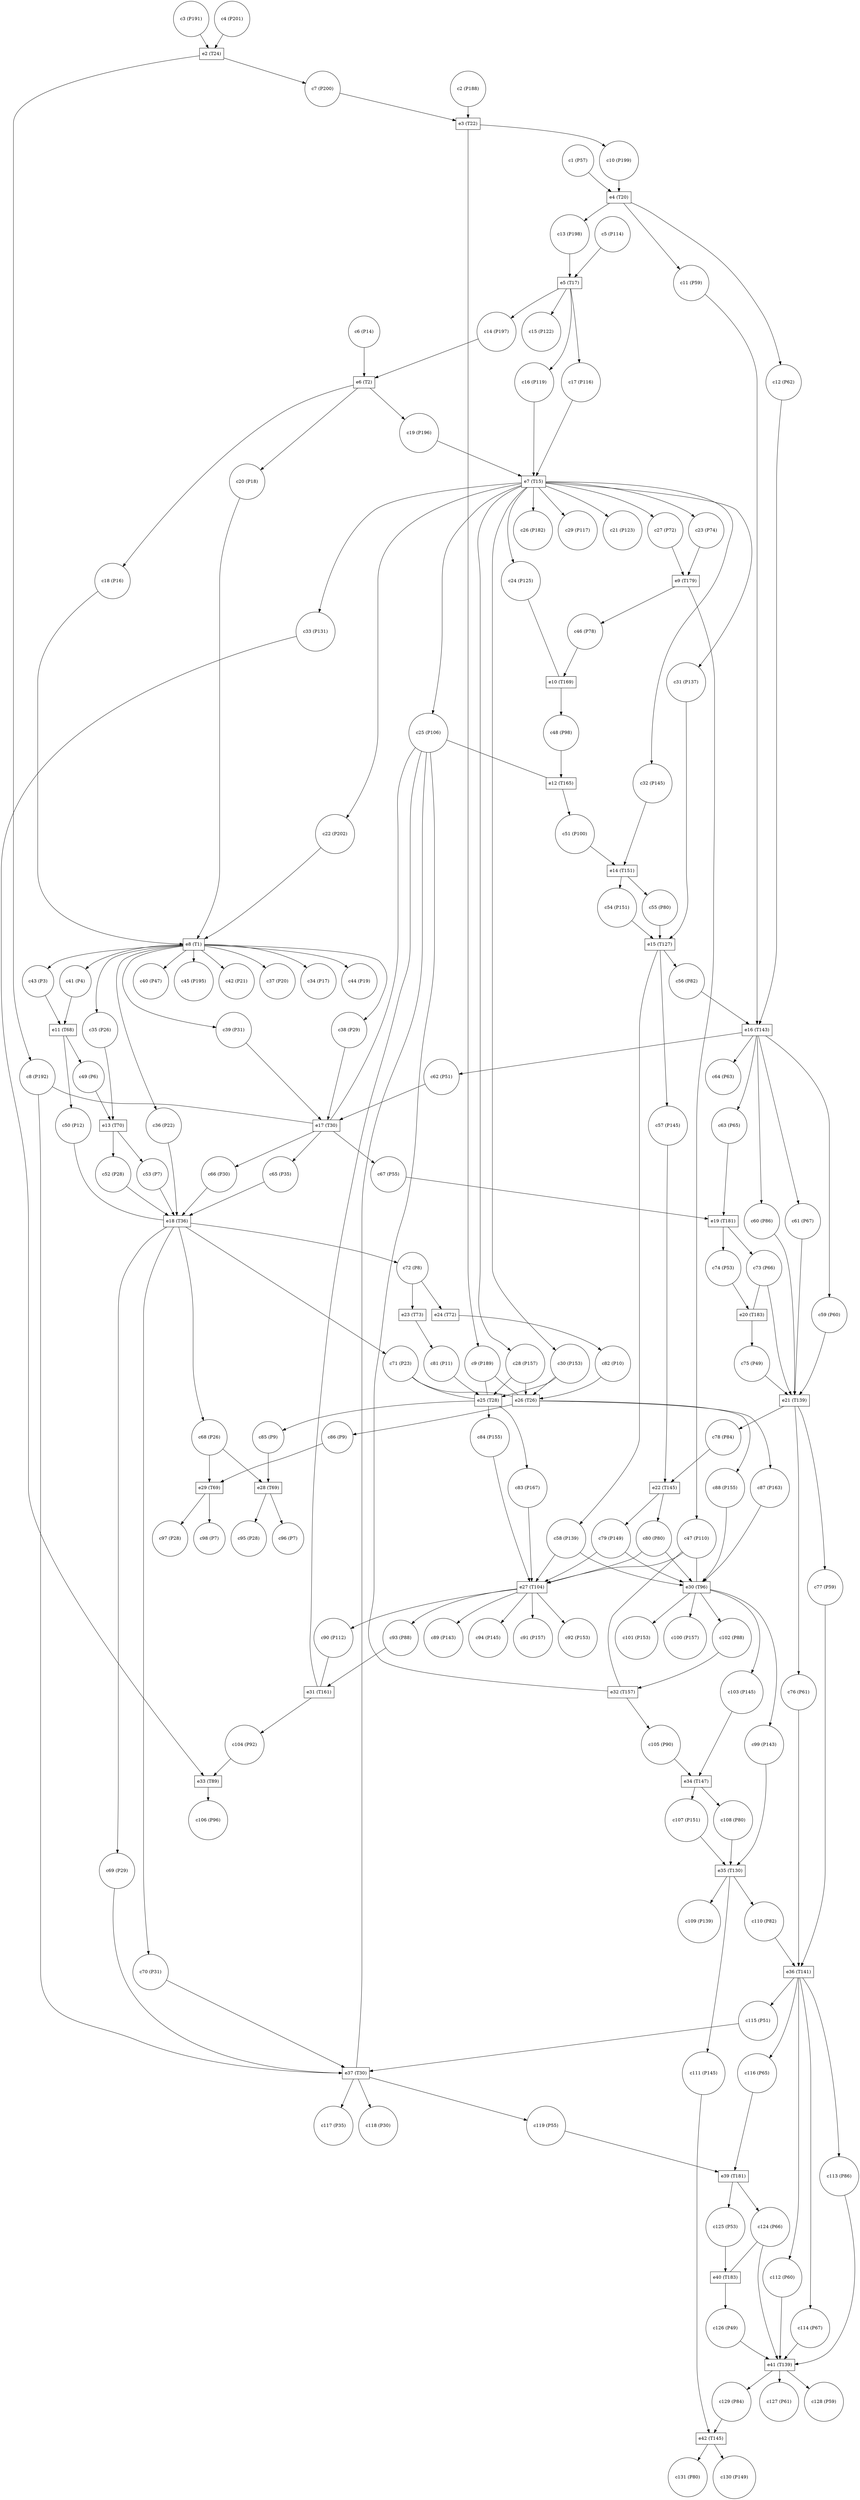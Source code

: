 digraph PetriNet {
// Places
p86 [shape=circle label="c86 (P9)"];
p45 [shape=circle label="c45 (P195)"];
p1 [shape=circle label="c1 (P57)"];
p116 [shape=circle label="c116 (P65)"];
p43 [shape=circle label="c43 (P3)"];
p65 [shape=circle label="c65 (P35)"];
p73 [shape=circle label="c73 (P66)"];
p46 [shape=circle label="c46 (P78)"];
p77 [shape=circle label="c77 (P59)"];
p2 [shape=circle label="c2 (P188)"];
p13 [shape=circle label="c13 (P198)"];
p113 [shape=circle label="c113 (P86)"];
p128 [shape=circle label="c128 (P59)"];
p66 [shape=circle label="c66 (P30)"];
p131 [shape=circle label="c131 (P80)"];
p10 [shape=circle label="c10 (P199)"];
p42 [shape=circle label="c42 (P21)"];
p37 [shape=circle label="c37 (P20)"];
p96 [shape=circle label="c96 (P7)"];
p92 [shape=circle label="c92 (P153)"];
p80 [shape=circle label="c80 (P80)"];
p117 [shape=circle label="c117 (P35)"];
p49 [shape=circle label="c49 (P6)"];
p52 [shape=circle label="c52 (P28)"];
p99 [shape=circle label="c99 (P143)"];
p53 [shape=circle label="c53 (P7)"];
p26 [shape=circle label="c26 (P182)"];
p107 [shape=circle label="c107 (P151)"];
p76 [shape=circle label="c76 (P61)"];
p93 [shape=circle label="c93 (P88)"];
p110 [shape=circle label="c110 (P82)"];
p3 [shape=circle label="c3 (P191)"];
p25 [shape=circle label="c25 (P106)"];
p4 [shape=circle label="c4 (P201)"];
p39 [shape=circle label="c39 (P31)"];
p51 [shape=circle label="c51 (P100)"];
p30 [shape=circle label="c30 (P153)"];
p7 [shape=circle label="c7 (P200)"];
p63 [shape=circle label="c63 (P65)"];
p15 [shape=circle label="c15 (P122)"];
p71 [shape=circle label="c71 (P23)"];
p6 [shape=circle label="c6 (P14)"];
p41 [shape=circle label="c41 (P4)"];
p11 [shape=circle label="c11 (P59)"];
p109 [shape=circle label="c109 (P139)"];
p12 [shape=circle label="c12 (P62)"];
p130 [shape=circle label="c130 (P149)"];
p33 [shape=circle label="c33 (P131)"];
p112 [shape=circle label="c112 (P60)"];
p90 [shape=circle label="c90 (P112)"];
p54 [shape=circle label="c54 (P151)"];
p78 [shape=circle label="c78 (P84)"];
p74 [shape=circle label="c74 (P53)"];
p48 [shape=circle label="c48 (P98)"];
p32 [shape=circle label="c32 (P145)"];
p108 [shape=circle label="c108 (P80)"];
p36 [shape=circle label="c36 (P22)"];
p67 [shape=circle label="c67 (P55)"];
p23 [shape=circle label="c23 (P74)"];
p19 [shape=circle label="c19 (P196)"];
p55 [shape=circle label="c55 (P80)"];
p104 [shape=circle label="c104 (P92)"];
p60 [shape=circle label="c60 (P86)"];
p115 [shape=circle label="c115 (P51)"];
p58 [shape=circle label="c58 (P139)"];
p111 [shape=circle label="c111 (P145)"];
p87 [shape=circle label="c87 (P163)"];
p61 [shape=circle label="c61 (P67)"];
p28 [shape=circle label="c28 (P157)"];
p59 [shape=circle label="c59 (P60)"];
p82 [shape=circle label="c82 (P10)"];
p20 [shape=circle label="c20 (P18)"];
p101 [shape=circle label="c101 (P153)"];
p69 [shape=circle label="c69 (P29)"];
p129 [shape=circle label="c129 (P84)"];
p95 [shape=circle label="c95 (P28)"];
p98 [shape=circle label="c98 (P7)"];
p9 [shape=circle label="c9 (P189)"];
p81 [shape=circle label="c81 (P11)"];
p89 [shape=circle label="c89 (P143)"];
p47 [shape=circle label="c47 (P110)"];
p125 [shape=circle label="c125 (P53)"];
p70 [shape=circle label="c70 (P31)"];
p83 [shape=circle label="c83 (P167)"];
p114 [shape=circle label="c114 (P67)"];
p118 [shape=circle label="c118 (P30)"];
p62 [shape=circle label="c62 (P51)"];
p105 [shape=circle label="c105 (P90)"];
p88 [shape=circle label="c88 (P155)"];
p27 [shape=circle label="c27 (P72)"];
p100 [shape=circle label="c100 (P157)"];
p35 [shape=circle label="c35 (P26)"];
p22 [shape=circle label="c22 (P202)"];
p31 [shape=circle label="c31 (P137)"];
p16 [shape=circle label="c16 (P119)"];
p38 [shape=circle label="c38 (P29)"];
p127 [shape=circle label="c127 (P61)"];
p17 [shape=circle label="c17 (P116)"];
p34 [shape=circle label="c34 (P17)"];
p68 [shape=circle label="c68 (P26)"];
p94 [shape=circle label="c94 (P145)"];
p79 [shape=circle label="c79 (P149)"];
p72 [shape=circle label="c72 (P8)"];
p64 [shape=circle label="c64 (P63)"];
p44 [shape=circle label="c44 (P19)"];
p85 [shape=circle label="c85 (P9)"];
p57 [shape=circle label="c57 (P145)"];
p56 [shape=circle label="c56 (P82)"];
p14 [shape=circle label="c14 (P197)"];
p124 [shape=circle label="c124 (P66)"];
p18 [shape=circle label="c18 (P16)"];
p8 [shape=circle label="c8 (P192)"];
p29 [shape=circle label="c29 (P117)"];
p24 [shape=circle label="c24 (P125)"];
p97 [shape=circle label="c97 (P28)"];
p102 [shape=circle label="c102 (P88)"];
p75 [shape=circle label="c75 (P49)"];
p106 [shape=circle label="c106 (P96)"];
p5 [shape=circle label="c5 (P114)"];
p50 [shape=circle label="c50 (P12)"];
p91 [shape=circle label="c91 (P157)"];
p40 [shape=circle label="c40 (P47)"];
p119 [shape=circle label="c119 (P55)"];
p21 [shape=circle label="c21 (P123)"];
p126 [shape=circle label="c126 (P49)"];
p84 [shape=circle label="c84 (P155)"];
p103 [shape=circle label="c103 (P145)"];
// Transitions
t36 [shape=box label="e36 (T141)"];
t16 [shape=box label="e16 (T143)"];
t27 [shape=box label="e27 (T104)"];
t12 [shape=box label="e12 (T165)"];
t28 [shape=box label="e28 (T69)"];
t20 [shape=box label="e20 (T183)"];
t24 [shape=box label="e24 (T72)"];
t23 [shape=box label="e23 (T73)"];
t11 [shape=box label="e11 (T68)"];
t39 [shape=box label="e39 (T181)"];
t25 [shape=box label="e25 (T28)"];
t18 [shape=box label="e18 (T36)"];
t9 [shape=box label="e9 (T179)"];
t6 [shape=box label="e6 (T2)"];
t42 [shape=box label="e42 (T145)"];
t15 [shape=box label="e15 (T127)"];
t21 [shape=box label="e21 (T139)"];
t13 [shape=box label="e13 (T70)"];
t37 [shape=box label="e37 (T30)"];
t32 [shape=box label="e32 (T157)"];
t30 [shape=box label="e30 (T96)"];
t7 [shape=box label="e7 (T15)"];
t33 [shape=box label="e33 (T89)"];
t26 [shape=box label="e26 (T26)"];
t34 [shape=box label="e34 (T147)"];
t3 [shape=box label="e3 (T22)"];
t40 [shape=box label="e40 (T183)"];
t17 [shape=box label="e17 (T30)"];
t5 [shape=box label="e5 (T17)"];
t10 [shape=box label="e10 (T169)"];
t29 [shape=box label="e29 (T69)"];
t4 [shape=box label="e4 (T20)"];
t41 [shape=box label="e41 (T139)"];
t2 [shape=box label="e2 (T24)"];
t19 [shape=box label="e19 (T181)"];
t35 [shape=box label="e35 (T130)"];
t8 [shape=box label="e8 (T1)"];
t14 [shape=box label="e14 (T151)"];
t31 [shape=box label="e31 (T161)"];
t22 [shape=box label="e22 (T145)"];
// Edges
p86 -> t29;
p1 -> t4;
p116 -> t39;
p43 -> t11;
p65 -> t18;
p73 -> t21;
p46 -> t10;
p77 -> t36;
p2 -> t3;
p13 -> t5;
p113 -> t41;
p66 -> t18;
p10 -> t4;
p80 -> t27;
p80 -> t30;
p49 -> t13;
p52 -> t18;
p99 -> t35;
p53 -> t18;
p107 -> t35;
p76 -> t36;
p93 -> t31;
p110 -> t36;
p3 -> t2;
p4 -> t2;
p39 -> t17;
p51 -> t14;
p30 -> t25;
p30 -> t26;
p7 -> t3;
p63 -> t19;
p6 -> t6;
p41 -> t11;
p11 -> t16;
p12 -> t16;
p33 -> t33;
p112 -> t41;
p54 -> t15;
p78 -> t22;
p74 -> t20;
p48 -> t12;
p32 -> t14;
p108 -> t35;
p36 -> t18;
p67 -> t19;
p23 -> t9;
p19 -> t7;
p55 -> t15;
p104 -> t33;
p60 -> t21;
p115 -> t37;
p58 -> t27;
p58 -> t30;
p111 -> t42;
p87 -> t30;
p61 -> t21;
p28 -> t25;
p28 -> t26;
p59 -> t21;
p82 -> t26;
p20 -> t8;
p69 -> t37;
p129 -> t42;
p81 -> t25;
p47 -> t27;
p125 -> t40;
p70 -> t37;
p83 -> t27;
p114 -> t41;
p62 -> t17;
p105 -> t34;
p88 -> t30;
p27 -> t9;
p35 -> t13;
p22 -> t8;
p31 -> t15;
p16 -> t7;
p38 -> t17;
p17 -> t7;
p68 -> t28;
p68 -> t29;
p79 -> t27;
p79 -> t30;
p72 -> t23;
p72 -> t24;
p85 -> t28;
p57 -> t22;
p56 -> t16;
p14 -> t6;
p124 -> t41;
p18 -> t8;
p102 -> t32;
p75 -> t21;
p5 -> t5;
p119 -> t39;
p126 -> t41;
p84 -> t27;
p103 -> t34;
t36 -> p116;
t36 -> p113;
t36 -> p112;
t36 -> p115;
t36 -> p114;
t16 -> p63;
t16 -> p60;
t16 -> p61;
t16 -> p59;
t16 -> p62;
t16 -> p64;
t27 -> p92;
t27 -> p93;
t27 -> p90;
t27 -> p89;
t27 -> p94;
t27 -> p91;
t12 -> p51;
p25 -> t12 [dir=none];
t28 -> p95;
t28 -> p96;
t20 -> p75;
p73 -> t20 [dir=none];
t24 -> p82;
t23 -> p81;
t11 -> p49;
t11 -> p50;
t39 -> p124;
t39 -> p125;
t25 -> p83;
t25 -> p84;
t25 -> p85;
p9 -> t25 [dir=none];
p71 -> t25 [dir=none];
t18 -> p71;
t18 -> p69;
t18 -> p70;
t18 -> p68;
t18 -> p72;
p50 -> t18 [dir=none];
t9 -> p46;
t9 -> p47;
t6 -> p18;
t6 -> p19;
t6 -> p20;
t42 -> p130;
t42 -> p131;
t15 -> p56;
t15 -> p57;
t15 -> p58;
t21 -> p76;
t21 -> p77;
t21 -> p78;
t13 -> p52;
t13 -> p53;
t37 -> p117;
t37 -> p118;
t37 -> p119;
p8 -> t37 [dir=none];
p25 -> t37 [dir=none];
t32 -> p105;
p25 -> t32 [dir=none];
p47 -> t32 [dir=none];
t30 -> p99;
t30 -> p101;
t30 -> p100;
t30 -> p102;
t30 -> p103;
p47 -> t30 [dir=none];
t7 -> p26;
t7 -> p25;
t7 -> p30;
t7 -> p33;
t7 -> p32;
t7 -> p23;
t7 -> p28;
t7 -> p27;
t7 -> p22;
t7 -> p31;
t7 -> p29;
t7 -> p24;
t7 -> p21;
t33 -> p106;
t26 -> p86;
t26 -> p87;
t26 -> p88;
p9 -> t26 [dir=none];
p71 -> t26 [dir=none];
t34 -> p107;
t34 -> p108;
t3 -> p9;
t3 -> p10;
t40 -> p126;
p124 -> t40 [dir=none];
t17 -> p65;
t17 -> p66;
t17 -> p67;
p8 -> t17 [dir=none];
p25 -> t17 [dir=none];
t5 -> p14;
t5 -> p15;
t5 -> p16;
t5 -> p17;
t10 -> p48;
p24 -> t10 [dir=none];
t29 -> p97;
t29 -> p98;
t4 -> p11;
t4 -> p12;
t4 -> p13;
t41 -> p127;
t41 -> p128;
t41 -> p129;
t2 -> p7;
t2 -> p8;
t19 -> p73;
t19 -> p74;
t35 -> p109;
t35 -> p110;
t35 -> p111;
t8 -> p45;
t8 -> p43;
t8 -> p42;
t8 -> p37;
t8 -> p39;
t8 -> p41;
t8 -> p36;
t8 -> p35;
t8 -> p38;
t8 -> p34;
t8 -> p44;
t8 -> p40;
t14 -> p54;
t14 -> p55;
t31 -> p104;
p25 -> t31 [dir=none];
p90 -> t31 [dir=none];
t22 -> p79;
t22 -> p80;
}
